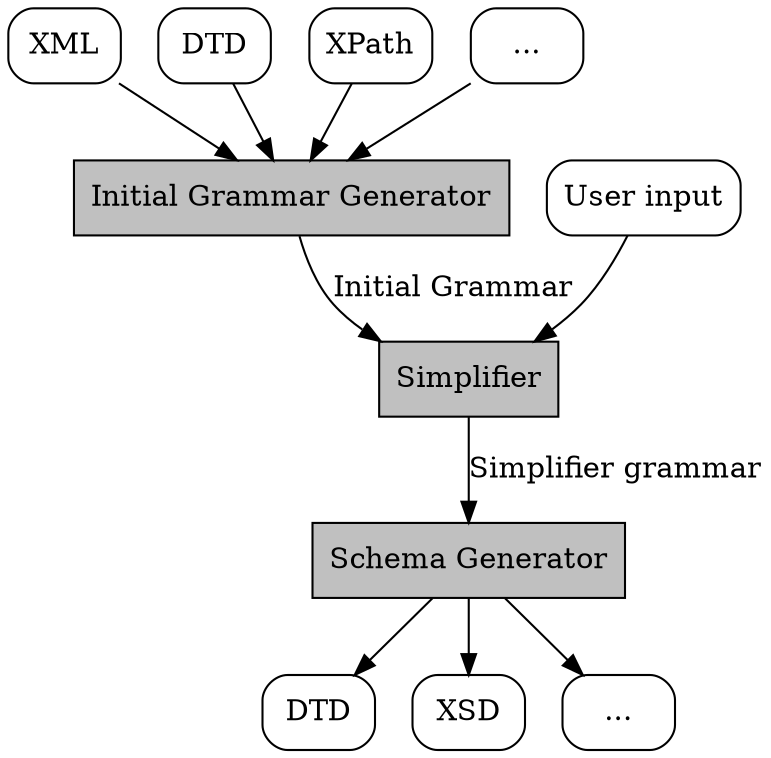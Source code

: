 digraph inference_process {
	node [shape = rectangle, style= rounded];
	input_xml [label = "XML"];
	input_dtd [label = "DTD"];
	input_xpath [label = "XPath"];
	input_misc [label ="..."];
	input_xml -> 1;
	input_dtd -> 1;
	input_xpath -> 1;
	input_misc -> 1;
	1 [label = "Initial Grammar Generator" style = "filled" fillcolor = "grey"];
	1 -> 2 [label = "Initial Grammar"];
	user_input [label = "User input"];
	user_input -> 2;
	2 [label = "Simplifier" style = "filled" fillcolor = "grey"];
	2 -> 3 [label = "Simplifier grammar"];
	3 [label = "Schema Generator" style = "filled" fillcolor = "grey"];
	output_dtd [label = "DTD"];
	output_xsd [label = "XSD"];
	output_misc [label = "..."];
	3 -> output_dtd;
	3 -> output_xsd;
	3 -> output_misc;
}